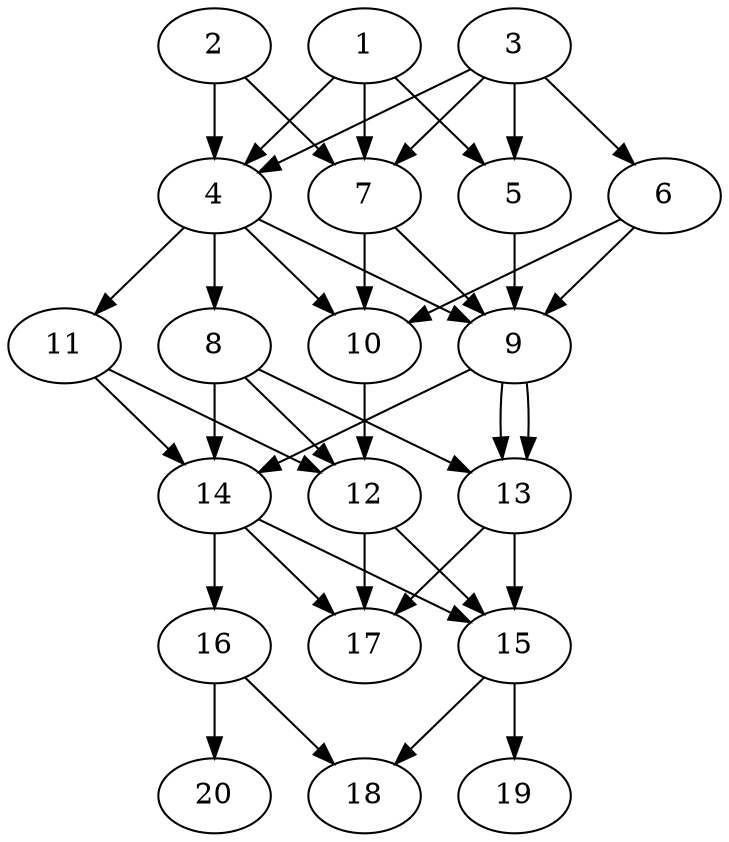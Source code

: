 // DAG automatically generated by daggen at Thu Oct  3 13:58:43 2019
// ./daggen --dot -n 20 --ccr 0.4 --fat 0.5 --regular 0.9 --density 0.9 --mindata 5242880 --maxdata 52428800 
digraph G {
  1 [size="113367040", alpha="0.04", expect_size="45346816"] 
  1 -> 4 [size ="45346816"]
  1 -> 5 [size ="45346816"]
  1 -> 7 [size ="45346816"]
  2 [size="92277760", alpha="0.13", expect_size="36911104"] 
  2 -> 4 [size ="36911104"]
  2 -> 7 [size ="36911104"]
  3 [size="62300160", alpha="0.15", expect_size="24920064"] 
  3 -> 4 [size ="24920064"]
  3 -> 5 [size ="24920064"]
  3 -> 6 [size ="24920064"]
  3 -> 7 [size ="24920064"]
  4 [size="67048960", alpha="0.16", expect_size="26819584"] 
  4 -> 8 [size ="26819584"]
  4 -> 9 [size ="26819584"]
  4 -> 10 [size ="26819584"]
  4 -> 11 [size ="26819584"]
  5 [size="118261760", alpha="0.09", expect_size="47304704"] 
  5 -> 9 [size ="47304704"]
  6 [size="79091200", alpha="0.07", expect_size="31636480"] 
  6 -> 9 [size ="31636480"]
  6 -> 10 [size ="31636480"]
  7 [size="74769920", alpha="0.10", expect_size="29907968"] 
  7 -> 9 [size ="29907968"]
  7 -> 10 [size ="29907968"]
  8 [size="43740160", alpha="0.15", expect_size="17496064"] 
  8 -> 12 [size ="17496064"]
  8 -> 13 [size ="17496064"]
  8 -> 14 [size ="17496064"]
  9 [size="99069440", alpha="0.14", expect_size="39627776"] 
  9 -> 13 [size ="39627776"]
  9 -> 13 [size ="39627776"]
  9 -> 14 [size ="39627776"]
  10 [size="44638720", alpha="0.15", expect_size="17855488"] 
  10 -> 12 [size ="17855488"]
  11 [size="50649600", alpha="0.10", expect_size="20259840"] 
  11 -> 12 [size ="20259840"]
  11 -> 14 [size ="20259840"]
  12 [size="75399680", alpha="0.15", expect_size="30159872"] 
  12 -> 15 [size ="30159872"]
  12 -> 17 [size ="30159872"]
  13 [size="36234240", alpha="0.19", expect_size="14493696"] 
  13 -> 15 [size ="14493696"]
  13 -> 17 [size ="14493696"]
  14 [size="125685760", alpha="0.10", expect_size="50274304"] 
  14 -> 15 [size ="50274304"]
  14 -> 16 [size ="50274304"]
  14 -> 17 [size ="50274304"]
  15 [size="102233600", alpha="0.01", expect_size="40893440"] 
  15 -> 18 [size ="40893440"]
  15 -> 19 [size ="40893440"]
  16 [size="37158400", alpha="0.03", expect_size="14863360"] 
  16 -> 18 [size ="14863360"]
  16 -> 20 [size ="14863360"]
  17 [size="78581760", alpha="0.14", expect_size="31432704"] 
  18 [size="20782080", alpha="0.04", expect_size="8312832"] 
  19 [size="110179840", alpha="0.20", expect_size="44071936"] 
  20 [size="77066240", alpha="0.17", expect_size="30826496"] 
}
